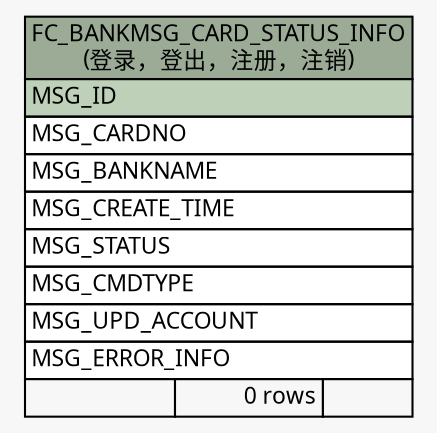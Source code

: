 // dot 2.26.0 on Linux 2.6.32-504.8.1.el6.x86_64
// SchemaSpy rev Unknown
digraph "FC_BANKMSG_CARD_STATUS_INFO" {
  graph [
    rankdir="RL"
    bgcolor="#f7f7f7"
    nodesep="0.18"
    ranksep="0.46"
    fontname="Microsoft YaHei"
    fontsize="11"
  ];
  node [
    fontname="Microsoft YaHei"
    fontsize="11"
    shape="plaintext"
  ];
  edge [
    arrowsize="0.8"
  ];
  "FC_BANKMSG_CARD_STATUS_INFO" [
    label=<
    <TABLE BORDER="0" CELLBORDER="1" CELLSPACING="0" BGCOLOR="#ffffff">
      <TR><TD COLSPAN="3" BGCOLOR="#9bab96" ALIGN="CENTER">FC_BANKMSG_CARD_STATUS_INFO<br/>(登录，登出，注册，注销)</TD></TR>
      <TR><TD PORT="MSG_ID" COLSPAN="3" BGCOLOR="#bed1b8" ALIGN="LEFT">MSG_ID</TD></TR>
      <TR><TD PORT="MSG_CARDNO" COLSPAN="3" ALIGN="LEFT">MSG_CARDNO</TD></TR>
      <TR><TD PORT="MSG_BANKNAME" COLSPAN="3" ALIGN="LEFT">MSG_BANKNAME</TD></TR>
      <TR><TD PORT="MSG_CREATE_TIME" COLSPAN="3" ALIGN="LEFT">MSG_CREATE_TIME</TD></TR>
      <TR><TD PORT="MSG_STATUS" COLSPAN="3" ALIGN="LEFT">MSG_STATUS</TD></TR>
      <TR><TD PORT="MSG_CMDTYPE" COLSPAN="3" ALIGN="LEFT">MSG_CMDTYPE</TD></TR>
      <TR><TD PORT="MSG_UPD_ACCOUNT" COLSPAN="3" ALIGN="LEFT">MSG_UPD_ACCOUNT</TD></TR>
      <TR><TD PORT="MSG_ERROR_INFO" COLSPAN="3" ALIGN="LEFT">MSG_ERROR_INFO</TD></TR>
      <TR><TD ALIGN="LEFT" BGCOLOR="#f7f7f7">  </TD><TD ALIGN="RIGHT" BGCOLOR="#f7f7f7">0 rows</TD><TD ALIGN="RIGHT" BGCOLOR="#f7f7f7">  </TD></TR>
    </TABLE>>
    URL="tables/FC_BANKMSG_CARD_STATUS_INFO.html"
    tooltip="FC_BANKMSG_CARD_STATUS_INFO"
  ];
}
